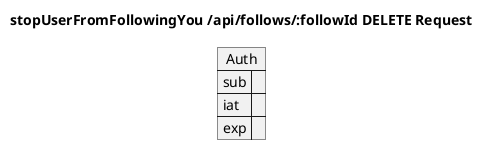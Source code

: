 @startuml stopUserFromFollowingYou-Request
title "stopUserFromFollowingYou /api/follows/:followId DELETE Request"

json Auth {
    "sub": "",
    "iat": "",
    "exp": ""
}
@enduml
@startuml stopUserFromFollowingYou-Response
title "stopUserFromFollowingYou /api/follows/:followId DELETE Response"
@enduml

